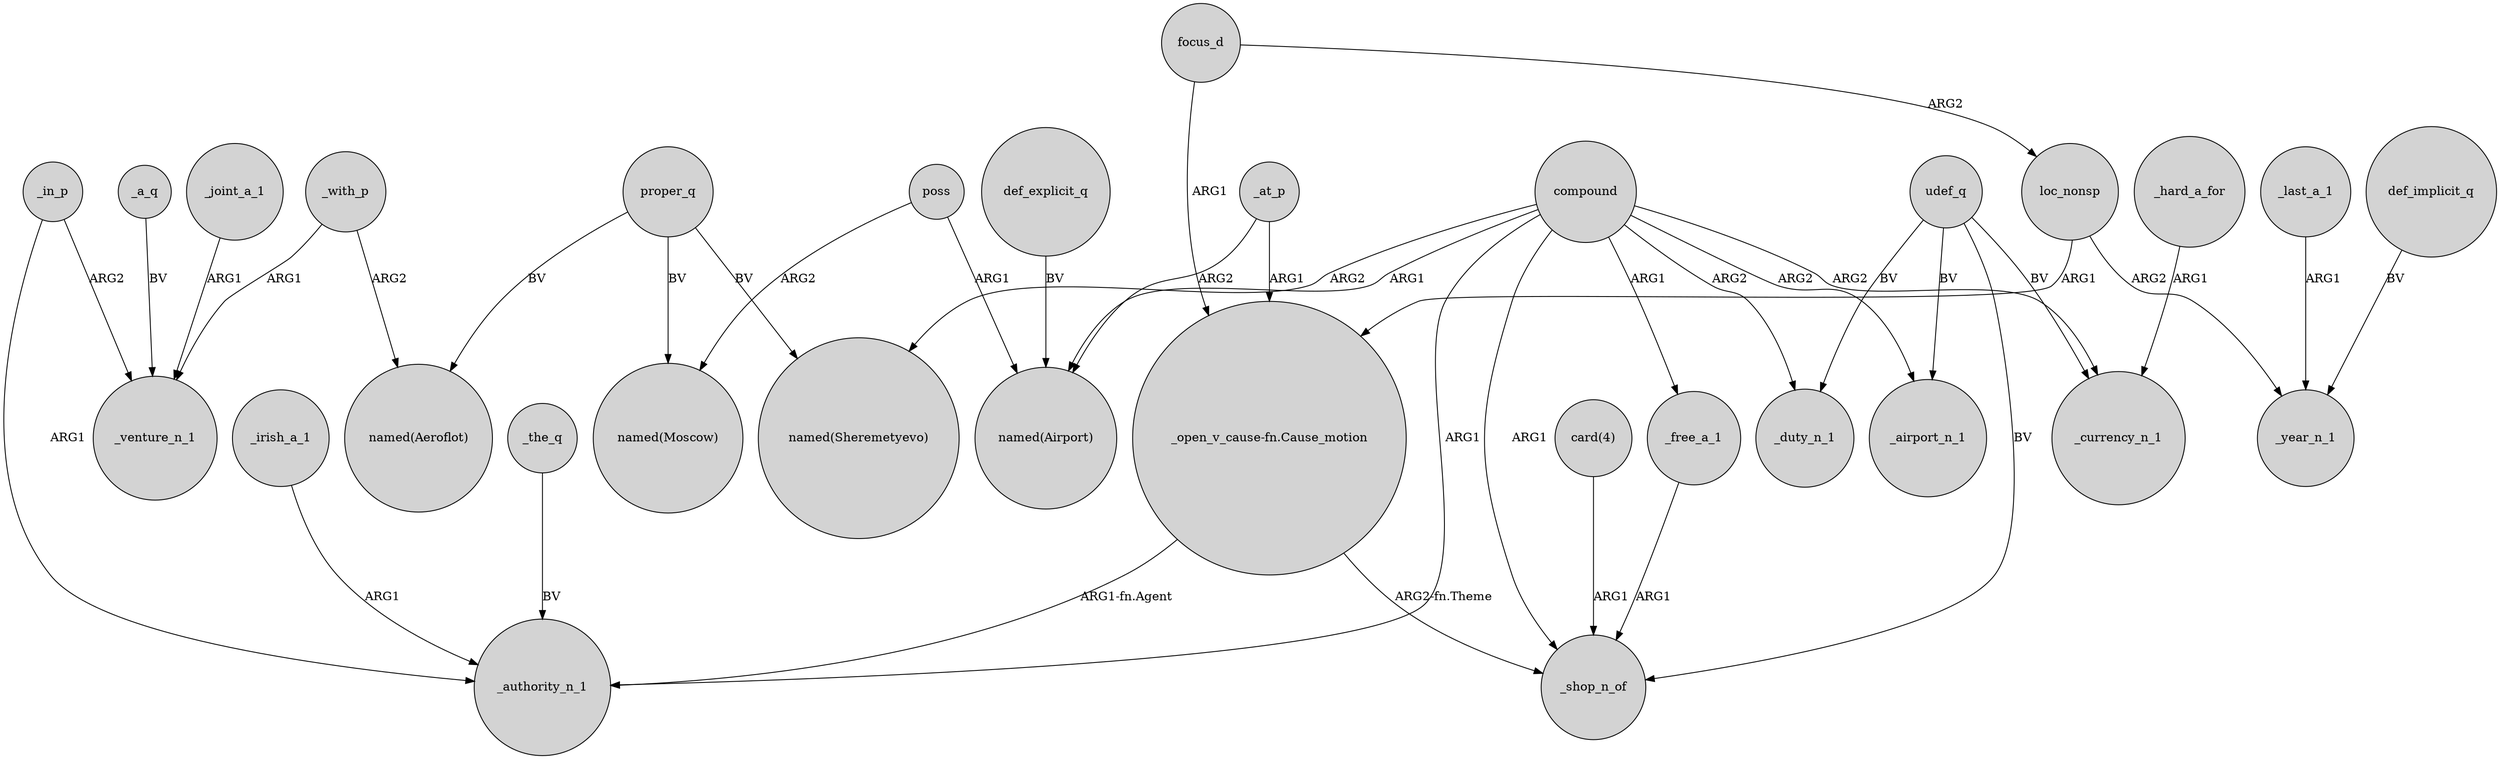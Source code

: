digraph {
	node [shape=circle style=filled]
	_irish_a_1 -> _authority_n_1 [label=ARG1]
	udef_q -> _duty_n_1 [label=BV]
	"card(4)" -> _shop_n_of [label=ARG1]
	_in_p -> _venture_n_1 [label=ARG2]
	_joint_a_1 -> _venture_n_1 [label=ARG1]
	udef_q -> _shop_n_of [label=BV]
	poss -> "named(Moscow)" [label=ARG2]
	def_implicit_q -> _year_n_1 [label=BV]
	loc_nonsp -> "_open_v_cause-fn.Cause_motion" [label=ARG1]
	compound -> _free_a_1 [label=ARG1]
	udef_q -> _currency_n_1 [label=BV]
	_at_p -> "named(Airport)" [label=ARG2]
	_with_p -> _venture_n_1 [label=ARG1]
	_hard_a_for -> _currency_n_1 [label=ARG1]
	focus_d -> loc_nonsp [label=ARG2]
	_at_p -> "_open_v_cause-fn.Cause_motion" [label=ARG1]
	loc_nonsp -> _year_n_1 [label=ARG2]
	poss -> "named(Airport)" [label=ARG1]
	compound -> "named(Airport)" [label=ARG1]
	proper_q -> "named(Sheremetyevo)" [label=BV]
	compound -> _airport_n_1 [label=ARG2]
	_with_p -> "named(Aeroflot)" [label=ARG2]
	compound -> _shop_n_of [label=ARG1]
	proper_q -> "named(Moscow)" [label=BV]
	_last_a_1 -> _year_n_1 [label=ARG1]
	"_open_v_cause-fn.Cause_motion" -> _shop_n_of [label="ARG2-fn.Theme"]
	def_explicit_q -> "named(Airport)" [label=BV]
	_in_p -> _authority_n_1 [label=ARG1]
	proper_q -> "named(Aeroflot)" [label=BV]
	compound -> _duty_n_1 [label=ARG2]
	_the_q -> _authority_n_1 [label=BV]
	"_open_v_cause-fn.Cause_motion" -> _authority_n_1 [label="ARG1-fn.Agent"]
	focus_d -> "_open_v_cause-fn.Cause_motion" [label=ARG1]
	_a_q -> _venture_n_1 [label=BV]
	compound -> _authority_n_1 [label=ARG1]
	udef_q -> _airport_n_1 [label=BV]
	_free_a_1 -> _shop_n_of [label=ARG1]
	compound -> _currency_n_1 [label=ARG2]
	compound -> "named(Sheremetyevo)" [label=ARG2]
}
